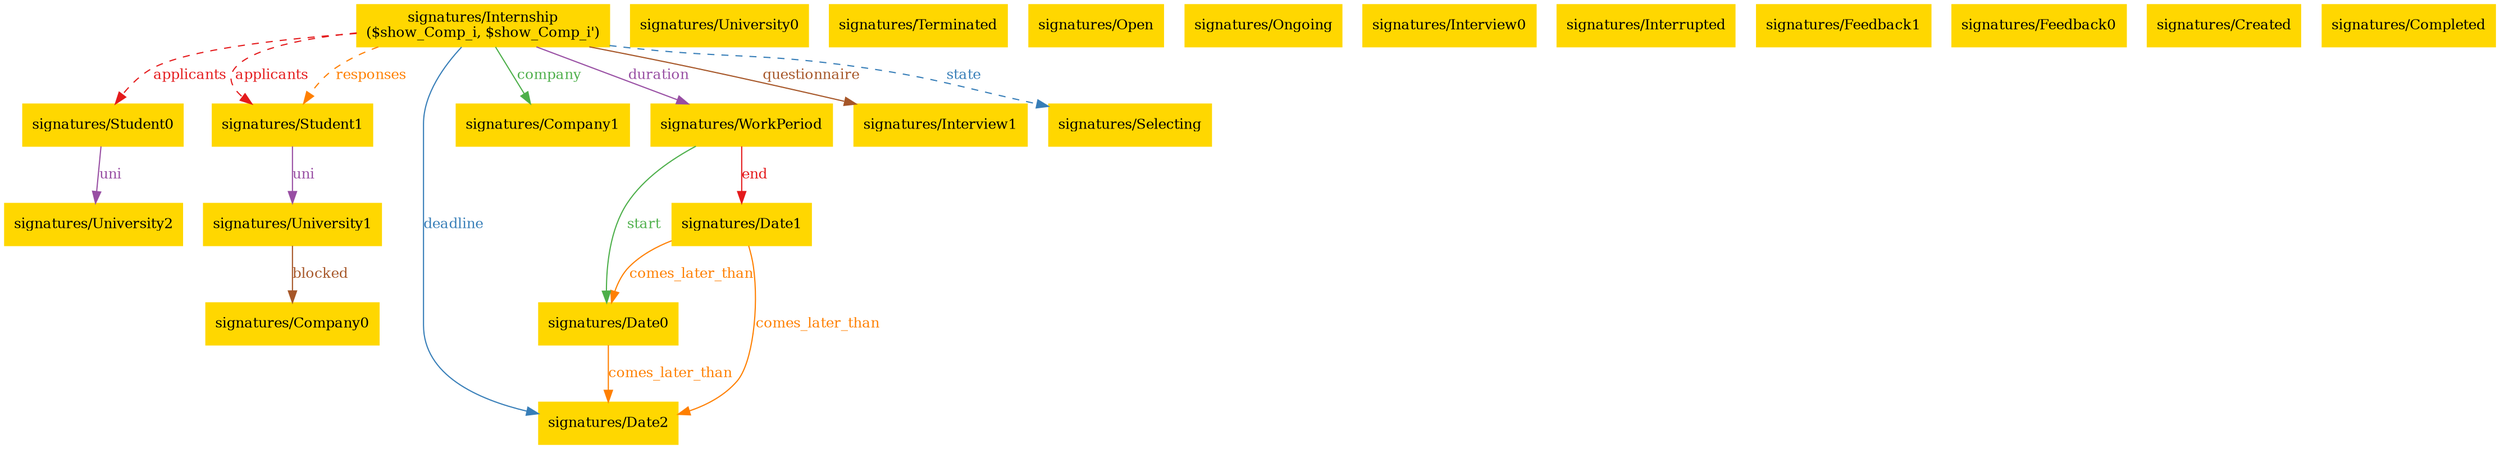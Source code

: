 digraph "graph" {
graph [fontsize=12]
node [fontsize=12]
edge [fontsize=12]
rankdir=TB;
"N22" -> "N11" [uuid = "<signatures/Internship, signatures/Student0>", color = "#e41a1c", fontcolor = "#e41a1c", style = "dashed", label = "applicants", dir = "forward", weight = "1"]
"N22" -> "N21" [uuid = "<signatures/Internship, signatures/Student1>", color = "#e41a1c", fontcolor = "#e41a1c", style = "dashed", label = "applicants", dir = "forward", weight = "1"]
"N20" -> "N19" [uuid = "<signatures/University1, signatures/Company0>", color = "#a65628", fontcolor = "#a65628", style = "solid", label = "blocked", dir = "forward", weight = "1"]
"N16" -> "N15" [uuid = "<signatures/Date0, signatures/Date2>", color = "#ff7f00", fontcolor = "#ff7f00", style = "solid", label = "comes_later_than", dir = "forward", weight = "1"]
"N17" -> "N16" [uuid = "<signatures/Date1, signatures/Date0>", color = "#ff7f00", fontcolor = "#ff7f00", style = "solid", label = "comes_later_than", dir = "forward", weight = "1"]
"N17" -> "N15" [uuid = "<signatures/Date1, signatures/Date2>", color = "#ff7f00", fontcolor = "#ff7f00", style = "solid", label = "comes_later_than", dir = "forward", weight = "1"]
"N22" -> "N14" [uuid = "<signatures/Internship, signatures/Company1>", color = "#4daf4a", fontcolor = "#4daf4a", style = "solid", label = "company", dir = "forward", weight = "1"]
"N22" -> "N15" [uuid = "<signatures/Internship, signatures/Date2>", color = "#377eb8", fontcolor = "#377eb8", style = "solid", label = "deadline", dir = "forward", weight = "1"]
"N22" -> "N18" [uuid = "<signatures/Internship, signatures/WorkPeriod>", color = "#984ea3", fontcolor = "#984ea3", style = "solid", label = "duration", dir = "forward", weight = "1"]
"N18" -> "N17" [uuid = "<signatures/WorkPeriod, signatures/Date1>", color = "#e41a1c", fontcolor = "#e41a1c", style = "solid", label = "end", dir = "forward", weight = "1"]
"N22" -> "N13" [uuid = "<signatures/Internship, signatures/Interview1>", color = "#a65628", fontcolor = "#a65628", style = "solid", label = "questionnaire", dir = "forward", weight = "1"]
"N22" -> "N21" [uuid = "<signatures/Internship, signatures/Student1>", color = "#ff7f00", fontcolor = "#ff7f00", style = "dashed", label = "responses", dir = "forward", weight = "1"]
"N18" -> "N16" [uuid = "<signatures/WorkPeriod, signatures/Date0>", color = "#4daf4a", fontcolor = "#4daf4a", style = "solid", label = "start", dir = "forward", weight = "1"]
"N22" -> "N12" [uuid = "<signatures/Internship, signatures/Selecting>", color = "#377eb8", fontcolor = "#377eb8", style = "dashed", label = "state", dir = "forward", weight = "1"]
"N11" -> "N10" [uuid = "<signatures/Student0, signatures/University2>", color = "#984ea3", fontcolor = "#984ea3", style = "solid", label = "uni", dir = "forward", weight = "1"]
"N21" -> "N20" [uuid = "<signatures/Student1, signatures/University1>", color = "#984ea3", fontcolor = "#984ea3", style = "solid", label = "uni", dir = "forward", weight = "1"]
"N0" [uuid="signatures/University0", label="signatures/University0", color="#ffd700", fontcolor = "#000000", shape = "box", style = "filled, solid"]
"N1" [uuid="signatures/Terminated", label="signatures/Terminated", color="#ffd700", fontcolor = "#000000", shape = "box", style = "filled, solid"]
"N2" [uuid="signatures/Open", label="signatures/Open", color="#ffd700", fontcolor = "#000000", shape = "box", style = "filled, solid"]
"N3" [uuid="signatures/Ongoing", label="signatures/Ongoing", color="#ffd700", fontcolor = "#000000", shape = "box", style = "filled, solid"]
"N4" [uuid="signatures/Interview0", label="signatures/Interview0", color="#ffd700", fontcolor = "#000000", shape = "box", style = "filled, solid"]
"N5" [uuid="signatures/Interrupted", label="signatures/Interrupted", color="#ffd700", fontcolor = "#000000", shape = "box", style = "filled, solid"]
"N6" [uuid="signatures/Feedback1", label="signatures/Feedback1", color="#ffd700", fontcolor = "#000000", shape = "box", style = "filled, solid"]
"N7" [uuid="signatures/Feedback0", label="signatures/Feedback0", color="#ffd700", fontcolor = "#000000", shape = "box", style = "filled, solid"]
"N8" [uuid="signatures/Created", label="signatures/Created", color="#ffd700", fontcolor = "#000000", shape = "box", style = "filled, solid"]
"N9" [uuid="signatures/Completed", label="signatures/Completed", color="#ffd700", fontcolor = "#000000", shape = "box", style = "filled, solid"]
"N10" [uuid="signatures/University2", label="signatures/University2", color="#ffd700", fontcolor = "#000000", shape = "box", style = "filled, solid"]
"N11" [uuid="signatures/Student0", label="signatures/Student0", color="#ffd700", fontcolor = "#000000", shape = "box", style = "filled, solid"]
"N12" [uuid="signatures/Selecting", label="signatures/Selecting", color="#ffd700", fontcolor = "#000000", shape = "box", style = "filled, solid"]
"N13" [uuid="signatures/Interview1", label="signatures/Interview1", color="#ffd700", fontcolor = "#000000", shape = "box", style = "filled, solid"]
"N14" [uuid="signatures/Company1", label="signatures/Company1", color="#ffd700", fontcolor = "#000000", shape = "box", style = "filled, solid"]
"N15" [uuid="signatures/Date2", label="signatures/Date2", color="#ffd700", fontcolor = "#000000", shape = "box", style = "filled, solid"]
"N16" [uuid="signatures/Date0", label="signatures/Date0", color="#ffd700", fontcolor = "#000000", shape = "box", style = "filled, solid"]
"N17" [uuid="signatures/Date1", label="signatures/Date1", color="#ffd700", fontcolor = "#000000", shape = "box", style = "filled, solid"]
"N18" [uuid="signatures/WorkPeriod", label="signatures/WorkPeriod", color="#ffd700", fontcolor = "#000000", shape = "box", style = "filled, solid"]
"N19" [uuid="signatures/Company0", label="signatures/Company0", color="#ffd700", fontcolor = "#000000", shape = "box", style = "filled, solid"]
"N20" [uuid="signatures/University1", label="signatures/University1", color="#ffd700", fontcolor = "#000000", shape = "box", style = "filled, solid"]
"N21" [uuid="signatures/Student1", label="signatures/Student1", color="#ffd700", fontcolor = "#000000", shape = "box", style = "filled, solid"]
"N22" [uuid="signatures/Internship", label="signatures/Internship\n($show_Comp_i, $show_Comp_i')", color="#ffd700", fontcolor = "#000000", shape = "box", style = "filled, solid"]
}
